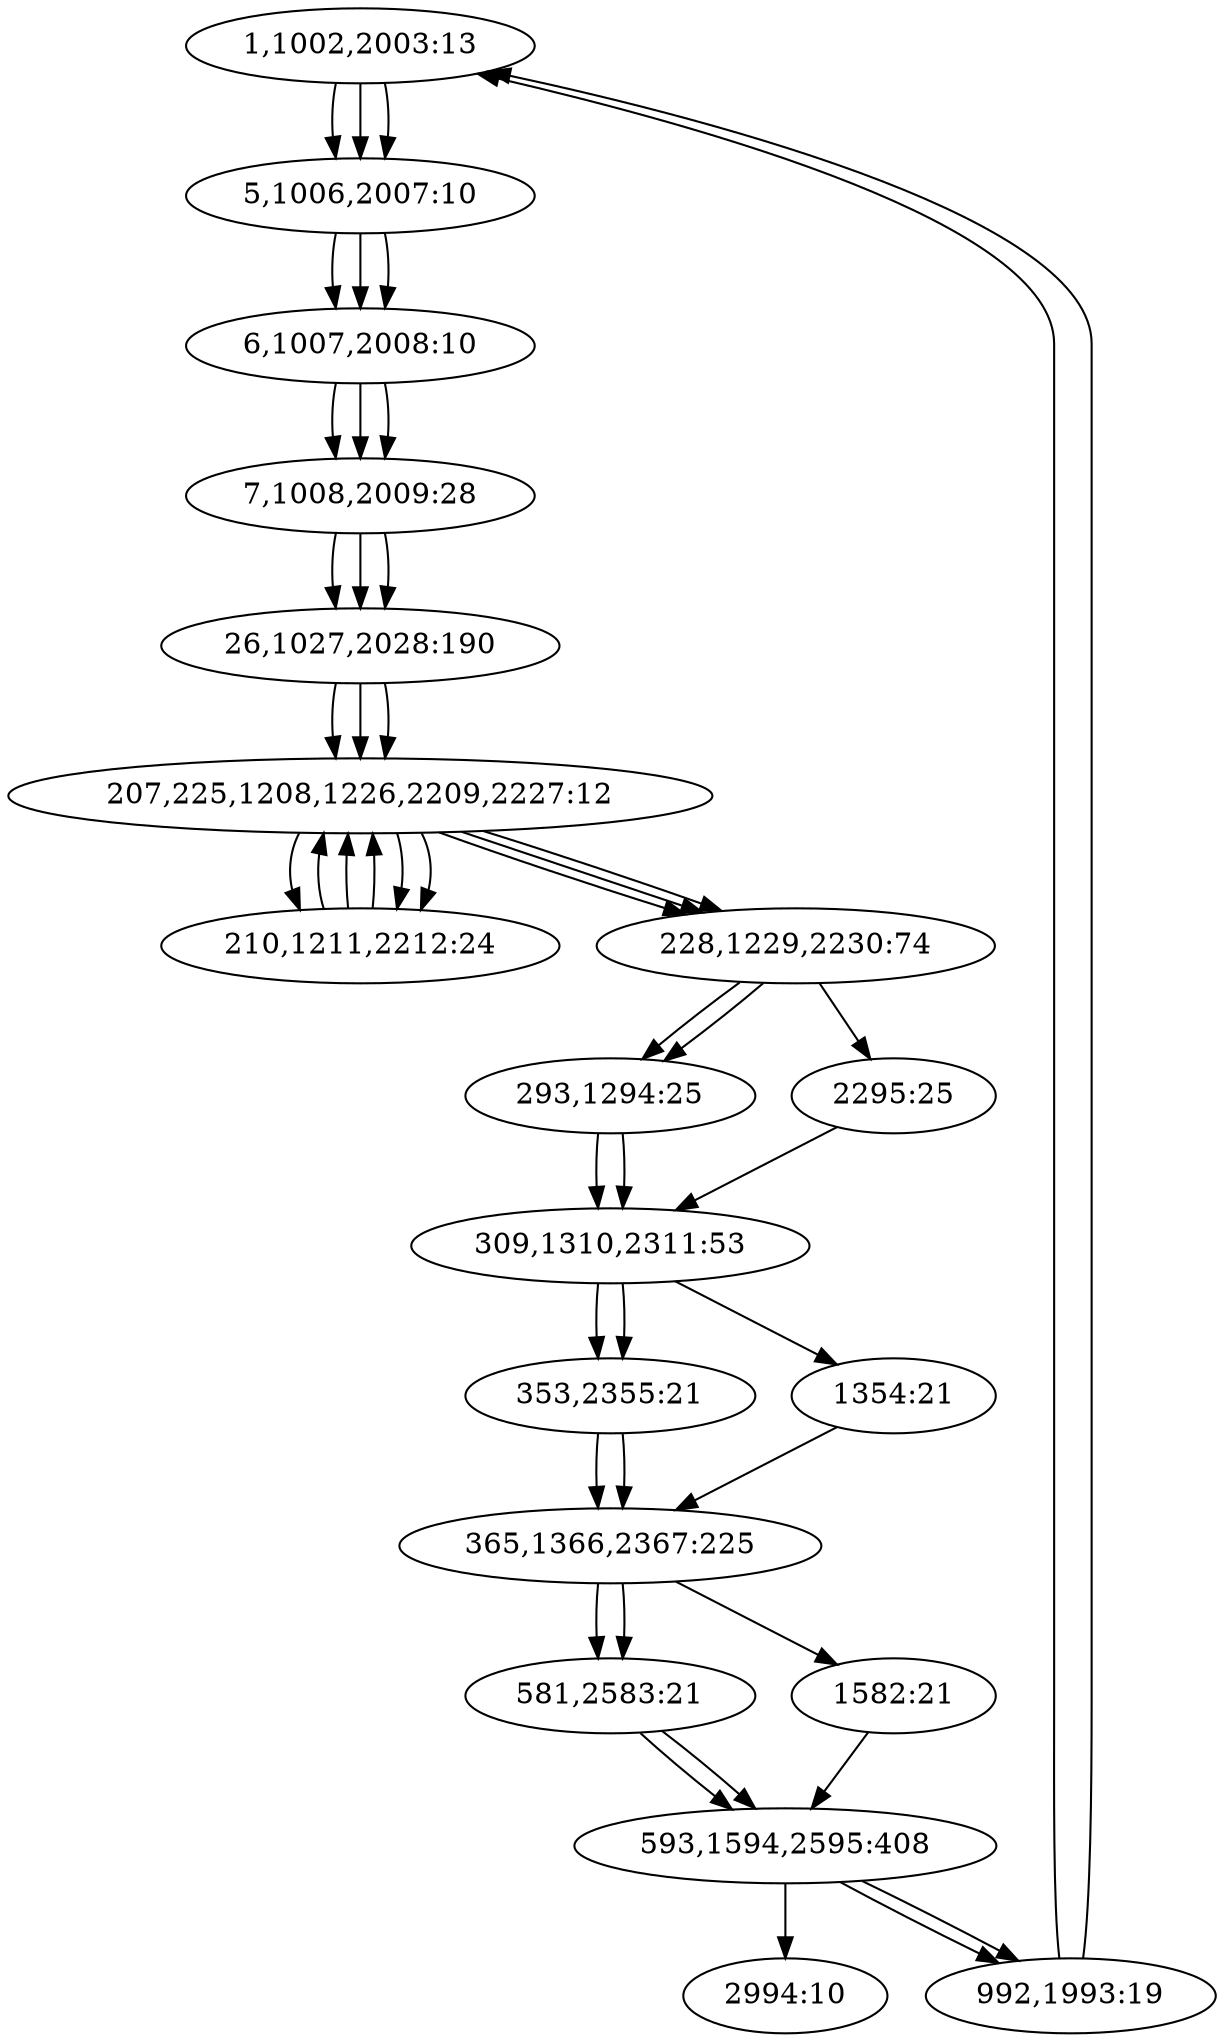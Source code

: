 digraph G {
  0 [label="1,1002,2003:13"]
  0 -> 14
  0 -> 14
  0 -> 14
  1 [label="293,1294:25"]
  1 -> 13
  1 -> 13
  2 [label="26,1027,2028:190"]
  2 -> 5
  2 -> 5
  2 -> 5
  3 [label="210,1211,2212:24"]
  3 -> 5
  3 -> 5
  3 -> 5
  4 [label="228,1229,2230:74"]
  4 -> 1
  4 -> 1
  4 -> 17
  5 [label="207,225,1208,1226,2209,2227:12"]
  5 -> 3
  5 -> 4
  5 -> 3
  5 -> 4
  5 -> 3
  5 -> 4
  6 [label="365,1366,2367:225"]
  6 -> 12
  6 -> 16
  6 -> 12
  7 [label="992,1993:19"]
  7 -> 0
  7 -> 0
  8 [label="593,1594,2595:408"]
  8 -> 7
  8 -> 7
  8 -> 18
  9 [label="7,1008,2009:28"]
  9 -> 2
  9 -> 2
  9 -> 2
  10 [label="6,1007,2008:10"]
  10 -> 9
  10 -> 9
  10 -> 9
  11 [label="353,2355:21"]
  11 -> 6
  11 -> 6
  12 [label="581,2583:21"]
  12 -> 8
  12 -> 8
  13 [label="309,1310,2311:53"]
  13 -> 11
  13 -> 15
  13 -> 11
  14 [label="5,1006,2007:10"]
  14 -> 10
  14 -> 10
  14 -> 10
  15 [label="1354:21"]
  15 -> 6
  16 [label="1582:21"]
  16 -> 8
  17 [label="2295:25"]
  17 -> 13
  18 [label="2994:10"]
}
